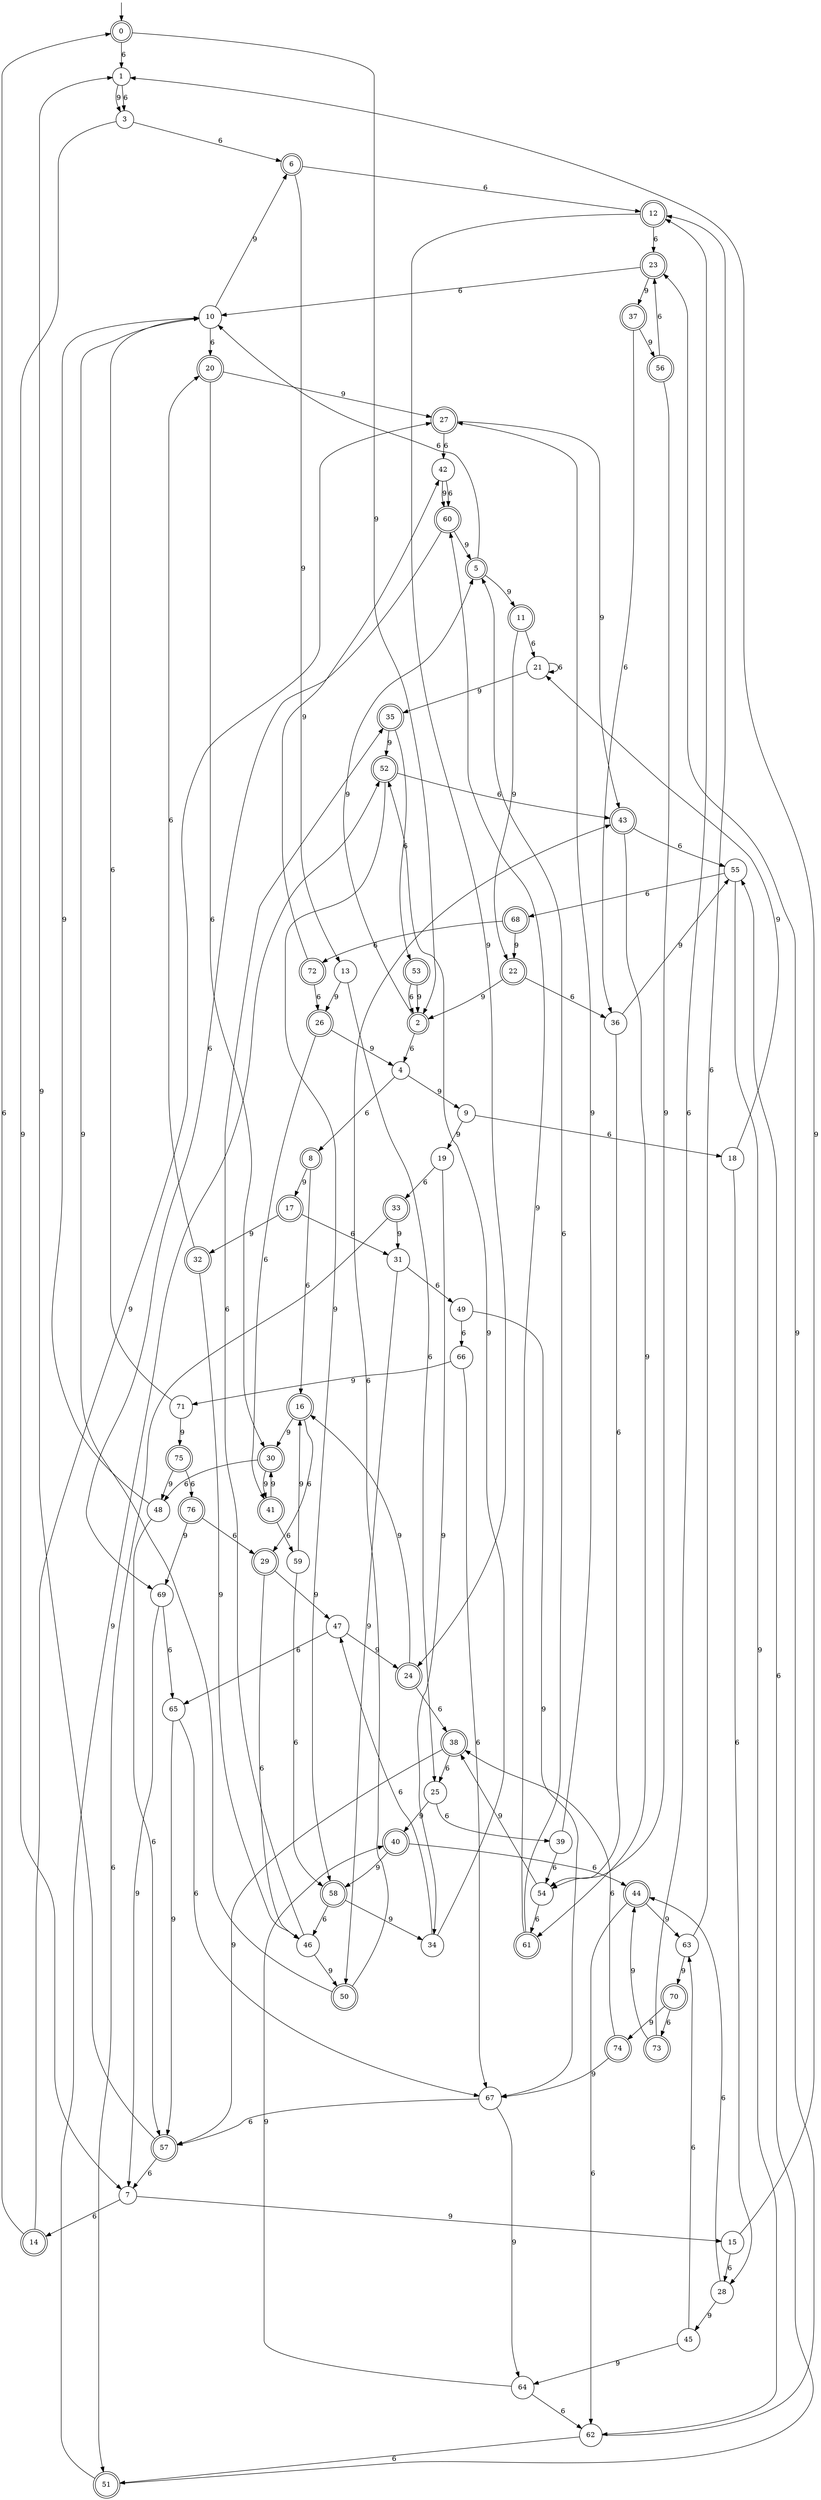 digraph g {

	s0 [shape="doublecircle" label="0"];
	s1 [shape="circle" label="1"];
	s2 [shape="doublecircle" label="2"];
	s3 [shape="circle" label="3"];
	s4 [shape="circle" label="4"];
	s5 [shape="doublecircle" label="5"];
	s6 [shape="doublecircle" label="6"];
	s7 [shape="circle" label="7"];
	s8 [shape="doublecircle" label="8"];
	s9 [shape="circle" label="9"];
	s10 [shape="circle" label="10"];
	s11 [shape="doublecircle" label="11"];
	s12 [shape="doublecircle" label="12"];
	s13 [shape="circle" label="13"];
	s14 [shape="doublecircle" label="14"];
	s15 [shape="circle" label="15"];
	s16 [shape="doublecircle" label="16"];
	s17 [shape="doublecircle" label="17"];
	s18 [shape="circle" label="18"];
	s19 [shape="circle" label="19"];
	s20 [shape="doublecircle" label="20"];
	s21 [shape="circle" label="21"];
	s22 [shape="doublecircle" label="22"];
	s23 [shape="doublecircle" label="23"];
	s24 [shape="doublecircle" label="24"];
	s25 [shape="circle" label="25"];
	s26 [shape="doublecircle" label="26"];
	s27 [shape="doublecircle" label="27"];
	s28 [shape="circle" label="28"];
	s29 [shape="doublecircle" label="29"];
	s30 [shape="doublecircle" label="30"];
	s31 [shape="circle" label="31"];
	s32 [shape="doublecircle" label="32"];
	s33 [shape="doublecircle" label="33"];
	s34 [shape="circle" label="34"];
	s35 [shape="doublecircle" label="35"];
	s36 [shape="circle" label="36"];
	s37 [shape="doublecircle" label="37"];
	s38 [shape="doublecircle" label="38"];
	s39 [shape="circle" label="39"];
	s40 [shape="doublecircle" label="40"];
	s41 [shape="doublecircle" label="41"];
	s42 [shape="circle" label="42"];
	s43 [shape="doublecircle" label="43"];
	s44 [shape="doublecircle" label="44"];
	s45 [shape="circle" label="45"];
	s46 [shape="circle" label="46"];
	s47 [shape="circle" label="47"];
	s48 [shape="circle" label="48"];
	s49 [shape="circle" label="49"];
	s50 [shape="doublecircle" label="50"];
	s51 [shape="doublecircle" label="51"];
	s52 [shape="doublecircle" label="52"];
	s53 [shape="doublecircle" label="53"];
	s54 [shape="circle" label="54"];
	s55 [shape="circle" label="55"];
	s56 [shape="doublecircle" label="56"];
	s57 [shape="doublecircle" label="57"];
	s58 [shape="doublecircle" label="58"];
	s59 [shape="circle" label="59"];
	s60 [shape="doublecircle" label="60"];
	s61 [shape="doublecircle" label="61"];
	s62 [shape="circle" label="62"];
	s63 [shape="circle" label="63"];
	s64 [shape="circle" label="64"];
	s65 [shape="circle" label="65"];
	s66 [shape="circle" label="66"];
	s67 [shape="circle" label="67"];
	s68 [shape="doublecircle" label="68"];
	s69 [shape="circle" label="69"];
	s70 [shape="doublecircle" label="70"];
	s71 [shape="circle" label="71"];
	s72 [shape="doublecircle" label="72"];
	s73 [shape="doublecircle" label="73"];
	s74 [shape="doublecircle" label="74"];
	s75 [shape="doublecircle" label="75"];
	s76 [shape="doublecircle" label="76"];
	s0 -> s1 [label="6"];
	s0 -> s2 [label="9"];
	s1 -> s3 [label="6"];
	s1 -> s3 [label="9"];
	s2 -> s4 [label="6"];
	s2 -> s5 [label="9"];
	s3 -> s6 [label="6"];
	s3 -> s7 [label="9"];
	s4 -> s8 [label="6"];
	s4 -> s9 [label="9"];
	s5 -> s10 [label="6"];
	s5 -> s11 [label="9"];
	s6 -> s12 [label="6"];
	s6 -> s13 [label="9"];
	s7 -> s14 [label="6"];
	s7 -> s15 [label="9"];
	s8 -> s16 [label="6"];
	s8 -> s17 [label="9"];
	s9 -> s18 [label="6"];
	s9 -> s19 [label="9"];
	s10 -> s20 [label="6"];
	s10 -> s6 [label="9"];
	s11 -> s21 [label="6"];
	s11 -> s22 [label="9"];
	s12 -> s23 [label="6"];
	s12 -> s24 [label="9"];
	s13 -> s25 [label="6"];
	s13 -> s26 [label="9"];
	s14 -> s0 [label="6"];
	s14 -> s27 [label="9"];
	s15 -> s28 [label="6"];
	s15 -> s1 [label="9"];
	s16 -> s29 [label="6"];
	s16 -> s30 [label="9"];
	s17 -> s31 [label="6"];
	s17 -> s32 [label="9"];
	s18 -> s28 [label="6"];
	s18 -> s21 [label="9"];
	s19 -> s33 [label="6"];
	s19 -> s34 [label="9"];
	s20 -> s30 [label="6"];
	s20 -> s27 [label="9"];
	s21 -> s21 [label="6"];
	s21 -> s35 [label="9"];
	s22 -> s36 [label="6"];
	s22 -> s2 [label="9"];
	s23 -> s10 [label="6"];
	s23 -> s37 [label="9"];
	s24 -> s38 [label="6"];
	s24 -> s16 [label="9"];
	s25 -> s39 [label="6"];
	s25 -> s40 [label="9"];
	s26 -> s41 [label="6"];
	s26 -> s4 [label="9"];
	s27 -> s42 [label="6"];
	s27 -> s43 [label="9"];
	s28 -> s44 [label="6"];
	s28 -> s45 [label="9"];
	s29 -> s46 [label="6"];
	s29 -> s47 [label="9"];
	s30 -> s48 [label="6"];
	s30 -> s41 [label="9"];
	s31 -> s49 [label="6"];
	s31 -> s50 [label="9"];
	s32 -> s20 [label="6"];
	s32 -> s46 [label="9"];
	s33 -> s51 [label="6"];
	s33 -> s31 [label="9"];
	s34 -> s47 [label="6"];
	s34 -> s52 [label="9"];
	s35 -> s53 [label="6"];
	s35 -> s52 [label="9"];
	s36 -> s54 [label="6"];
	s36 -> s55 [label="9"];
	s37 -> s36 [label="6"];
	s37 -> s56 [label="9"];
	s38 -> s25 [label="6"];
	s38 -> s57 [label="9"];
	s39 -> s54 [label="6"];
	s39 -> s27 [label="9"];
	s40 -> s44 [label="6"];
	s40 -> s58 [label="9"];
	s41 -> s59 [label="6"];
	s41 -> s30 [label="9"];
	s42 -> s60 [label="6"];
	s42 -> s60 [label="9"];
	s43 -> s55 [label="6"];
	s43 -> s61 [label="9"];
	s44 -> s62 [label="6"];
	s44 -> s63 [label="9"];
	s45 -> s63 [label="6"];
	s45 -> s64 [label="9"];
	s46 -> s35 [label="6"];
	s46 -> s50 [label="9"];
	s47 -> s65 [label="6"];
	s47 -> s24 [label="9"];
	s48 -> s57 [label="6"];
	s48 -> s10 [label="9"];
	s49 -> s66 [label="6"];
	s49 -> s67 [label="9"];
	s50 -> s43 [label="6"];
	s50 -> s10 [label="9"];
	s51 -> s55 [label="6"];
	s51 -> s52 [label="9"];
	s52 -> s43 [label="6"];
	s52 -> s58 [label="9"];
	s53 -> s2 [label="6"];
	s53 -> s2 [label="9"];
	s54 -> s61 [label="6"];
	s54 -> s38 [label="9"];
	s55 -> s68 [label="6"];
	s55 -> s62 [label="9"];
	s56 -> s23 [label="6"];
	s56 -> s54 [label="9"];
	s57 -> s7 [label="6"];
	s57 -> s1 [label="9"];
	s58 -> s46 [label="6"];
	s58 -> s34 [label="9"];
	s59 -> s58 [label="6"];
	s59 -> s16 [label="9"];
	s60 -> s69 [label="6"];
	s60 -> s5 [label="9"];
	s61 -> s5 [label="6"];
	s61 -> s60 [label="9"];
	s62 -> s51 [label="6"];
	s62 -> s23 [label="9"];
	s63 -> s12 [label="6"];
	s63 -> s70 [label="9"];
	s64 -> s62 [label="6"];
	s64 -> s40 [label="9"];
	s65 -> s67 [label="6"];
	s65 -> s57 [label="9"];
	s66 -> s67 [label="6"];
	s66 -> s71 [label="9"];
	s67 -> s57 [label="6"];
	s67 -> s64 [label="9"];
	s68 -> s72 [label="6"];
	s68 -> s22 [label="9"];
	s69 -> s65 [label="6"];
	s69 -> s7 [label="9"];
	s70 -> s73 [label="6"];
	s70 -> s74 [label="9"];
	s71 -> s10 [label="6"];
	s71 -> s75 [label="9"];
	s72 -> s26 [label="6"];
	s72 -> s42 [label="9"];
	s73 -> s12 [label="6"];
	s73 -> s44 [label="9"];
	s74 -> s38 [label="6"];
	s74 -> s67 [label="9"];
	s75 -> s76 [label="6"];
	s75 -> s48 [label="9"];
	s76 -> s29 [label="6"];
	s76 -> s69 [label="9"];

__start0 [label="" shape="none" width="0" height="0"];
__start0 -> s0;

}

